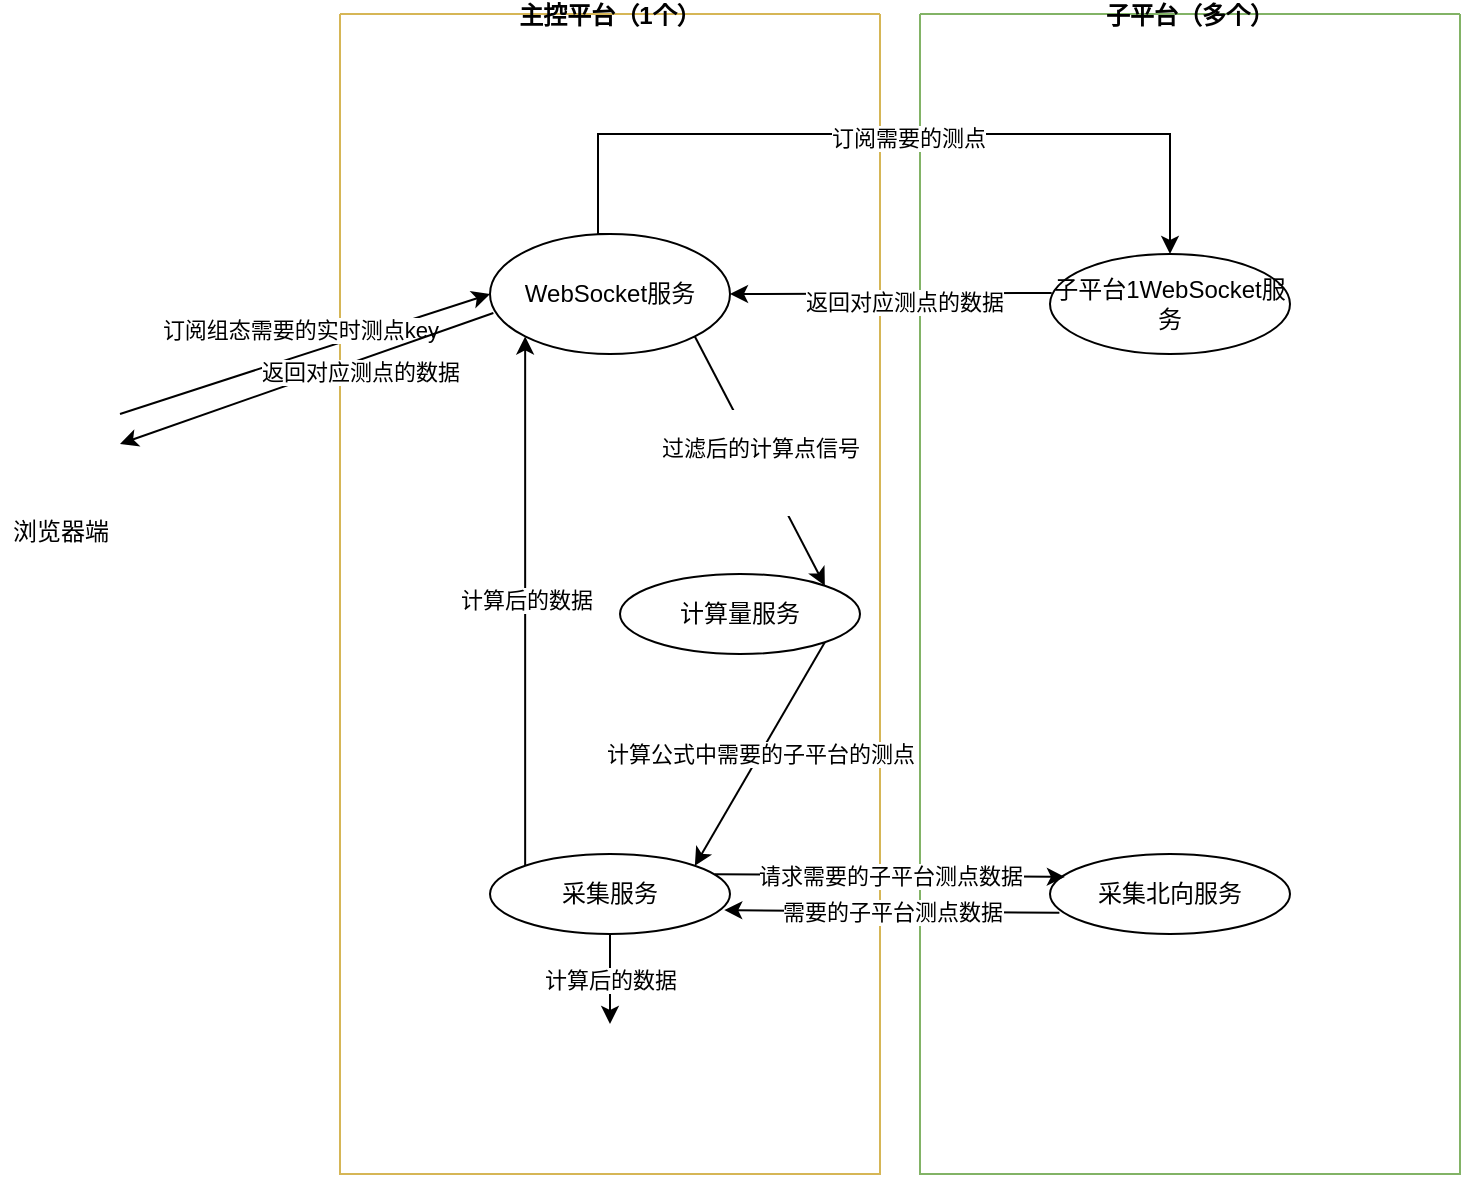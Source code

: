 <mxfile version="14.7.0" type="github">
  <diagram id="y4Olgu8ze6KcVt4n7WNO" name="Page-1">
    <mxGraphModel dx="1422" dy="759" grid="1" gridSize="10" guides="1" tooltips="1" connect="1" arrows="1" fold="1" page="1" pageScale="1" pageWidth="827" pageHeight="1169" math="0" shadow="0">
      <root>
        <mxCell id="0" />
        <mxCell id="1" parent="0" />
        <mxCell id="ikuRrJnBZcYC7U_u3UF_-2" value="浏览器端" style="shape=image;html=1;verticalAlign=top;verticalLabelPosition=bottom;labelBackgroundColor=#ffffff;imageAspect=0;aspect=fixed;image=https://cdn3.iconfinder.com/data/icons/logos-brands-3/24/logo_brand_brands_logos_chrome-128.png" vertex="1" parent="1">
          <mxGeometry x="30" y="365" width="60" height="60" as="geometry" />
        </mxCell>
        <mxCell id="ikuRrJnBZcYC7U_u3UF_-6" value="主控平台（1个）" style="swimlane;startSize=0;fillColor=#fff2cc;strokeColor=#d6b656;" vertex="1" parent="1">
          <mxGeometry x="200" y="180" width="270" height="580" as="geometry" />
        </mxCell>
        <mxCell id="ikuRrJnBZcYC7U_u3UF_-8" value="" style="shape=image;html=1;verticalAlign=top;verticalLabelPosition=bottom;labelBackgroundColor=#ffffff;imageAspect=0;aspect=fixed;image=https://cdn4.iconfinder.com/data/icons/logos-brands-5/24/mysql-128.png" vertex="1" parent="ikuRrJnBZcYC7U_u3UF_-6">
          <mxGeometry x="101" y="505" width="68" height="68" as="geometry" />
        </mxCell>
        <mxCell id="ikuRrJnBZcYC7U_u3UF_-10" value="WebSocket服务" style="ellipse;whiteSpace=wrap;html=1;" vertex="1" parent="ikuRrJnBZcYC7U_u3UF_-6">
          <mxGeometry x="75" y="110" width="120" height="60" as="geometry" />
        </mxCell>
        <mxCell id="ikuRrJnBZcYC7U_u3UF_-36" value="计算量服务" style="ellipse;whiteSpace=wrap;html=1;" vertex="1" parent="ikuRrJnBZcYC7U_u3UF_-6">
          <mxGeometry x="140" y="280" width="120" height="40" as="geometry" />
        </mxCell>
        <mxCell id="ikuRrJnBZcYC7U_u3UF_-55" value="计算后的数据" style="edgeStyle=orthogonalEdgeStyle;rounded=0;orthogonalLoop=1;jettySize=auto;html=1;exitX=0.5;exitY=1;exitDx=0;exitDy=0;" edge="1" parent="ikuRrJnBZcYC7U_u3UF_-6" source="ikuRrJnBZcYC7U_u3UF_-44" target="ikuRrJnBZcYC7U_u3UF_-8">
          <mxGeometry relative="1" as="geometry">
            <mxPoint x="135" y="470" as="sourcePoint" />
          </mxGeometry>
        </mxCell>
        <mxCell id="ikuRrJnBZcYC7U_u3UF_-44" value="采集服务" style="ellipse;whiteSpace=wrap;html=1;" vertex="1" parent="ikuRrJnBZcYC7U_u3UF_-6">
          <mxGeometry x="75" y="420" width="120" height="40" as="geometry" />
        </mxCell>
        <mxCell id="ikuRrJnBZcYC7U_u3UF_-56" value="&#xa;过滤后的计算点信号&#xa;&#xa;" style="endArrow=classic;html=1;exitX=1;exitY=1;exitDx=0;exitDy=0;entryX=1;entryY=0;entryDx=0;entryDy=0;" edge="1" parent="ikuRrJnBZcYC7U_u3UF_-6" source="ikuRrJnBZcYC7U_u3UF_-10" target="ikuRrJnBZcYC7U_u3UF_-36">
          <mxGeometry width="50" height="50" relative="1" as="geometry">
            <mxPoint x="210" y="350" as="sourcePoint" />
            <mxPoint x="240" y="290" as="targetPoint" />
          </mxGeometry>
        </mxCell>
        <mxCell id="ikuRrJnBZcYC7U_u3UF_-59" value="计算公式中需要的子平台的测点" style="endArrow=classic;html=1;entryX=1;entryY=0;entryDx=0;entryDy=0;exitX=1;exitY=1;exitDx=0;exitDy=0;" edge="1" parent="ikuRrJnBZcYC7U_u3UF_-6" source="ikuRrJnBZcYC7U_u3UF_-36" target="ikuRrJnBZcYC7U_u3UF_-44">
          <mxGeometry width="50" height="50" relative="1" as="geometry">
            <mxPoint x="210" y="350" as="sourcePoint" />
            <mxPoint x="260" y="300" as="targetPoint" />
          </mxGeometry>
        </mxCell>
        <mxCell id="ikuRrJnBZcYC7U_u3UF_-60" value="计算后的数据" style="endArrow=classic;html=1;entryX=0;entryY=1;entryDx=0;entryDy=0;exitX=0;exitY=0;exitDx=0;exitDy=0;" edge="1" parent="ikuRrJnBZcYC7U_u3UF_-6" source="ikuRrJnBZcYC7U_u3UF_-44" target="ikuRrJnBZcYC7U_u3UF_-10">
          <mxGeometry width="50" height="50" relative="1" as="geometry">
            <mxPoint x="210" y="350" as="sourcePoint" />
            <mxPoint x="260" y="300" as="targetPoint" />
          </mxGeometry>
        </mxCell>
        <mxCell id="ikuRrJnBZcYC7U_u3UF_-11" value="" style="endArrow=classic;html=1;entryX=0;entryY=0.5;entryDx=0;entryDy=0;exitX=1;exitY=0.25;exitDx=0;exitDy=0;" edge="1" parent="1" source="ikuRrJnBZcYC7U_u3UF_-2" target="ikuRrJnBZcYC7U_u3UF_-10">
          <mxGeometry width="50" height="50" relative="1" as="geometry">
            <mxPoint x="60" y="370" as="sourcePoint" />
            <mxPoint x="290" y="360" as="targetPoint" />
          </mxGeometry>
        </mxCell>
        <mxCell id="ikuRrJnBZcYC7U_u3UF_-12" value="订阅组态需要的实时测点key" style="edgeLabel;html=1;align=center;verticalAlign=middle;resizable=0;points=[];" vertex="1" connectable="0" parent="ikuRrJnBZcYC7U_u3UF_-11">
          <mxGeometry x="-0.709" y="2" relative="1" as="geometry">
            <mxPoint x="63" y="-32" as="offset" />
          </mxGeometry>
        </mxCell>
        <mxCell id="ikuRrJnBZcYC7U_u3UF_-13" value="子平台（多个）" style="swimlane;startSize=0;swimlaneLine=1;fillColor=#d5e8d4;strokeColor=#82b366;" vertex="1" parent="1">
          <mxGeometry x="490" y="180" width="270" height="580" as="geometry" />
        </mxCell>
        <mxCell id="ikuRrJnBZcYC7U_u3UF_-15" value="子平台1WebSocket服务" style="ellipse;whiteSpace=wrap;html=1;" vertex="1" parent="ikuRrJnBZcYC7U_u3UF_-13">
          <mxGeometry x="65" y="120" width="120" height="50" as="geometry" />
        </mxCell>
        <mxCell id="ikuRrJnBZcYC7U_u3UF_-45" value="采集北向服务" style="ellipse;whiteSpace=wrap;html=1;" vertex="1" parent="ikuRrJnBZcYC7U_u3UF_-13">
          <mxGeometry x="65" y="420" width="120" height="40" as="geometry" />
        </mxCell>
        <mxCell id="ikuRrJnBZcYC7U_u3UF_-24" style="edgeStyle=orthogonalEdgeStyle;rounded=0;orthogonalLoop=1;jettySize=auto;html=1;exitX=0.5;exitY=0;exitDx=0;exitDy=0;entryX=0.5;entryY=0;entryDx=0;entryDy=0;" edge="1" parent="1" source="ikuRrJnBZcYC7U_u3UF_-10" target="ikuRrJnBZcYC7U_u3UF_-15">
          <mxGeometry relative="1" as="geometry">
            <Array as="points">
              <mxPoint x="329" y="240" />
              <mxPoint x="615" y="240" />
            </Array>
          </mxGeometry>
        </mxCell>
        <mxCell id="ikuRrJnBZcYC7U_u3UF_-47" value="订阅需要的测点" style="edgeLabel;html=1;align=center;verticalAlign=middle;resizable=0;points=[];" vertex="1" connectable="0" parent="ikuRrJnBZcYC7U_u3UF_-24">
          <mxGeometry x="0.049" y="-2" relative="1" as="geometry">
            <mxPoint as="offset" />
          </mxGeometry>
        </mxCell>
        <mxCell id="ikuRrJnBZcYC7U_u3UF_-25" value="" style="endArrow=classic;html=1;exitX=0.007;exitY=0.39;exitDx=0;exitDy=0;exitPerimeter=0;entryX=1;entryY=0.5;entryDx=0;entryDy=0;" edge="1" parent="1" source="ikuRrJnBZcYC7U_u3UF_-15" target="ikuRrJnBZcYC7U_u3UF_-10">
          <mxGeometry width="50" height="50" relative="1" as="geometry">
            <mxPoint x="230" y="480" as="sourcePoint" />
            <mxPoint x="400" y="320" as="targetPoint" />
          </mxGeometry>
        </mxCell>
        <mxCell id="ikuRrJnBZcYC7U_u3UF_-31" value="返回对应测点的数据" style="edgeLabel;html=1;align=center;verticalAlign=middle;resizable=0;points=[];" vertex="1" connectable="0" parent="ikuRrJnBZcYC7U_u3UF_-25">
          <mxGeometry x="-0.487" y="2" relative="1" as="geometry">
            <mxPoint x="-33" y="2" as="offset" />
          </mxGeometry>
        </mxCell>
        <mxCell id="ikuRrJnBZcYC7U_u3UF_-34" value="" style="endArrow=classic;html=1;exitX=0.014;exitY=0.658;exitDx=0;exitDy=0;exitPerimeter=0;entryX=1;entryY=0.5;entryDx=0;entryDy=0;" edge="1" parent="1" source="ikuRrJnBZcYC7U_u3UF_-10" target="ikuRrJnBZcYC7U_u3UF_-2">
          <mxGeometry width="50" height="50" relative="1" as="geometry">
            <mxPoint x="310" y="400" as="sourcePoint" />
            <mxPoint x="70" y="370" as="targetPoint" />
          </mxGeometry>
        </mxCell>
        <mxCell id="ikuRrJnBZcYC7U_u3UF_-35" value="返回对应测点的数据" style="edgeLabel;html=1;align=center;verticalAlign=middle;resizable=0;points=[];" vertex="1" connectable="0" parent="ikuRrJnBZcYC7U_u3UF_-34">
          <mxGeometry x="-0.387" y="2" relative="1" as="geometry">
            <mxPoint x="-11" y="7" as="offset" />
          </mxGeometry>
        </mxCell>
        <mxCell id="ikuRrJnBZcYC7U_u3UF_-52" value="请求需要的子平台测点数据" style="endArrow=classic;html=1;entryX=0.062;entryY=0.287;entryDx=0;entryDy=0;entryPerimeter=0;exitX=0.936;exitY=0.253;exitDx=0;exitDy=0;exitPerimeter=0;" edge="1" parent="1" source="ikuRrJnBZcYC7U_u3UF_-44" target="ikuRrJnBZcYC7U_u3UF_-45">
          <mxGeometry width="50" height="50" relative="1" as="geometry">
            <mxPoint x="395" y="611" as="sourcePoint" />
            <mxPoint x="470" y="590" as="targetPoint" />
          </mxGeometry>
        </mxCell>
        <mxCell id="ikuRrJnBZcYC7U_u3UF_-54" value="需要的子平台测点数据" style="endArrow=classic;html=1;exitX=0.039;exitY=0.735;exitDx=0;exitDy=0;entryX=0.976;entryY=0.701;entryDx=0;entryDy=0;exitPerimeter=0;entryPerimeter=0;" edge="1" parent="1" source="ikuRrJnBZcYC7U_u3UF_-45" target="ikuRrJnBZcYC7U_u3UF_-44">
          <mxGeometry width="50" height="50" relative="1" as="geometry">
            <mxPoint x="397.32" y="620.12" as="sourcePoint" />
            <mxPoint x="572.44" y="621.48" as="targetPoint" />
          </mxGeometry>
        </mxCell>
      </root>
    </mxGraphModel>
  </diagram>
</mxfile>
